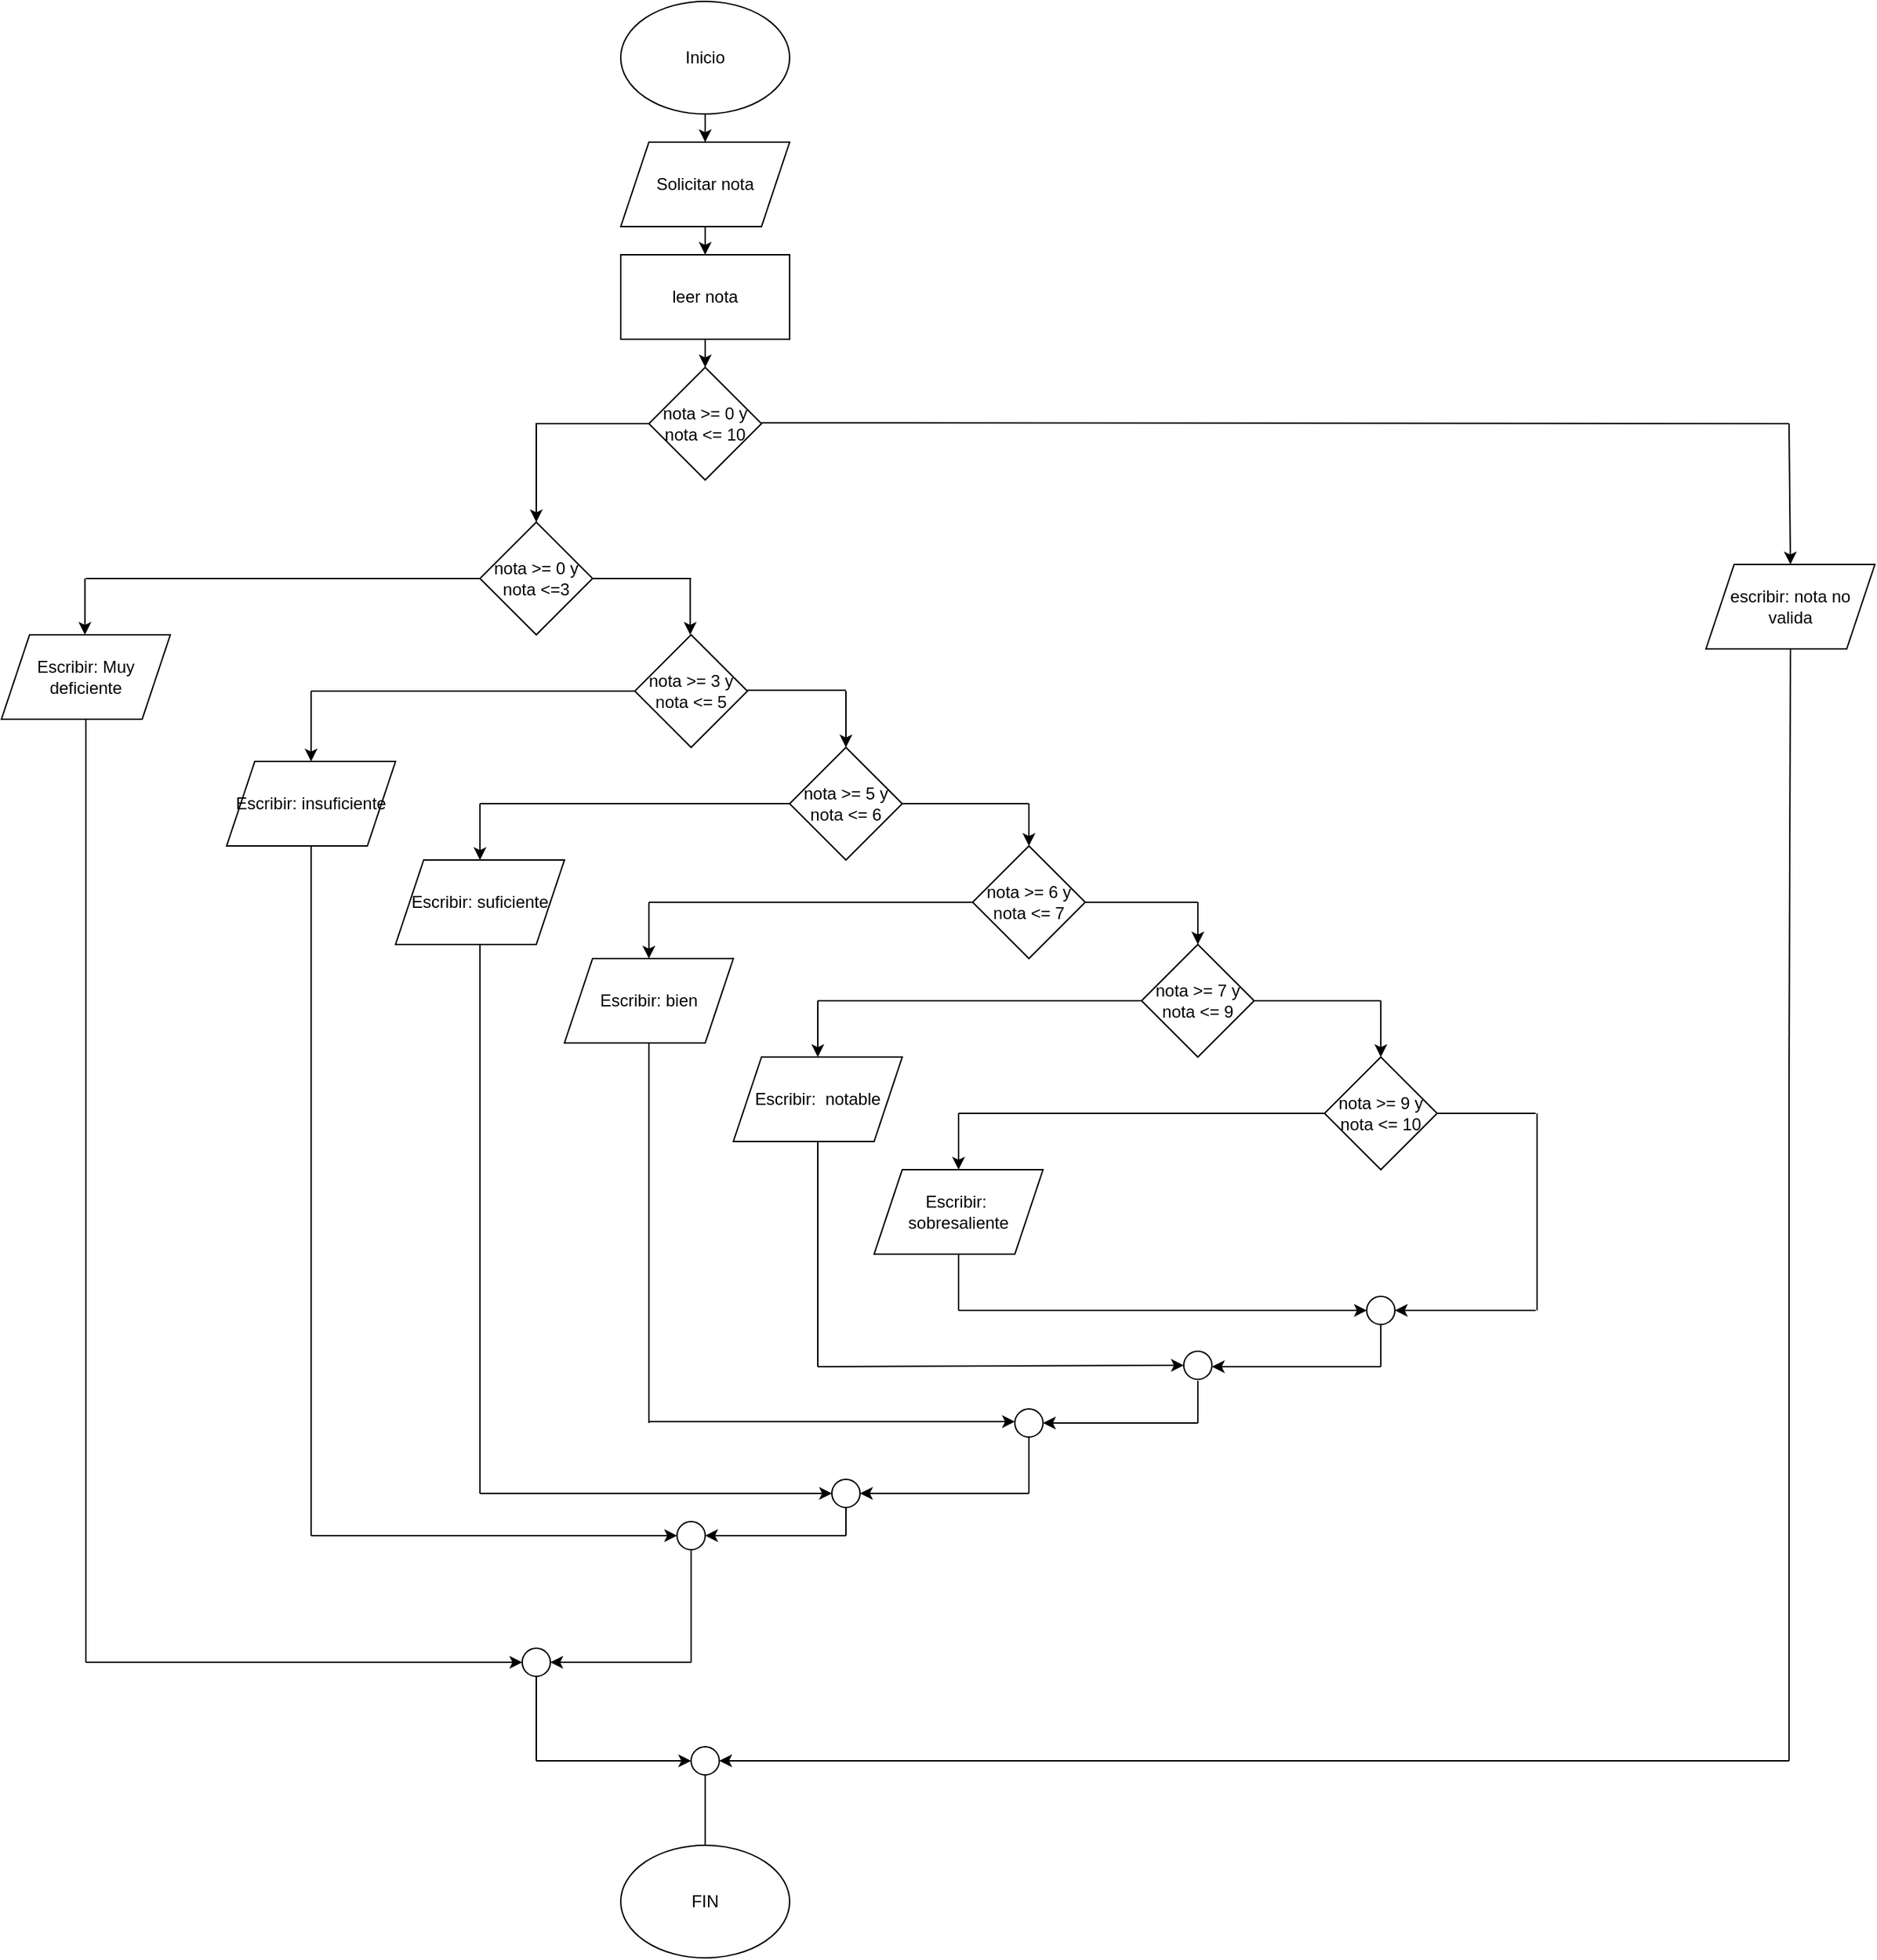 <mxfile version="22.1.7" type="github">
  <diagram name="Página-1" id="kZlgYaVZEwSZtMp0INDw">
    <mxGraphModel dx="1798" dy="743" grid="1" gridSize="10" guides="1" tooltips="1" connect="1" arrows="1" fold="1" page="1" pageScale="1" pageWidth="827" pageHeight="1169" math="0" shadow="0">
      <root>
        <mxCell id="0" />
        <mxCell id="1" parent="0" />
        <mxCell id="qvi3FXFzKSMQOO44Br2m-4" value="" style="edgeStyle=orthogonalEdgeStyle;rounded=0;orthogonalLoop=1;jettySize=auto;html=1;" edge="1" parent="1" source="qvi3FXFzKSMQOO44Br2m-2" target="qvi3FXFzKSMQOO44Br2m-3">
          <mxGeometry relative="1" as="geometry" />
        </mxCell>
        <mxCell id="qvi3FXFzKSMQOO44Br2m-2" value="Inicio" style="ellipse;whiteSpace=wrap;html=1;" vertex="1" parent="1">
          <mxGeometry x="470" y="190" width="120" height="80" as="geometry" />
        </mxCell>
        <mxCell id="qvi3FXFzKSMQOO44Br2m-6" value="" style="edgeStyle=orthogonalEdgeStyle;rounded=0;orthogonalLoop=1;jettySize=auto;html=1;" edge="1" parent="1" source="qvi3FXFzKSMQOO44Br2m-3" target="qvi3FXFzKSMQOO44Br2m-5">
          <mxGeometry relative="1" as="geometry" />
        </mxCell>
        <mxCell id="qvi3FXFzKSMQOO44Br2m-3" value="Solicitar nota" style="shape=parallelogram;perimeter=parallelogramPerimeter;whiteSpace=wrap;html=1;fixedSize=1;" vertex="1" parent="1">
          <mxGeometry x="470" y="290" width="120" height="60" as="geometry" />
        </mxCell>
        <mxCell id="qvi3FXFzKSMQOO44Br2m-8" value="" style="edgeStyle=orthogonalEdgeStyle;rounded=0;orthogonalLoop=1;jettySize=auto;html=1;" edge="1" parent="1" source="qvi3FXFzKSMQOO44Br2m-5" target="qvi3FXFzKSMQOO44Br2m-7">
          <mxGeometry relative="1" as="geometry" />
        </mxCell>
        <mxCell id="qvi3FXFzKSMQOO44Br2m-5" value="leer nota" style="whiteSpace=wrap;html=1;" vertex="1" parent="1">
          <mxGeometry x="470" y="370" width="120" height="60" as="geometry" />
        </mxCell>
        <mxCell id="qvi3FXFzKSMQOO44Br2m-10" value="" style="edgeStyle=orthogonalEdgeStyle;rounded=0;orthogonalLoop=1;jettySize=auto;html=1;" edge="1" parent="1" source="qvi3FXFzKSMQOO44Br2m-7" target="qvi3FXFzKSMQOO44Br2m-9">
          <mxGeometry relative="1" as="geometry" />
        </mxCell>
        <mxCell id="qvi3FXFzKSMQOO44Br2m-7" value="nota &amp;gt;= 0 y nota &amp;lt;= 10" style="rhombus;whiteSpace=wrap;html=1;" vertex="1" parent="1">
          <mxGeometry x="490" y="450" width="80" height="80" as="geometry" />
        </mxCell>
        <mxCell id="qvi3FXFzKSMQOO44Br2m-9" value="nota &amp;gt;= 0 y nota &amp;lt;=3" style="rhombus;whiteSpace=wrap;html=1;" vertex="1" parent="1">
          <mxGeometry x="370" y="560" width="80" height="80" as="geometry" />
        </mxCell>
        <mxCell id="qvi3FXFzKSMQOO44Br2m-11" value="Escribir: Muy deficiente" style="shape=parallelogram;perimeter=parallelogramPerimeter;whiteSpace=wrap;html=1;fixedSize=1;" vertex="1" parent="1">
          <mxGeometry x="30" y="640" width="120" height="60" as="geometry" />
        </mxCell>
        <mxCell id="qvi3FXFzKSMQOO44Br2m-24" value="" style="endArrow=none;html=1;rounded=0;" edge="1" parent="1">
          <mxGeometry width="50" height="50" relative="1" as="geometry">
            <mxPoint x="90" y="600" as="sourcePoint" />
            <mxPoint x="370" y="600" as="targetPoint" />
          </mxGeometry>
        </mxCell>
        <mxCell id="qvi3FXFzKSMQOO44Br2m-26" value="" style="endArrow=classic;html=1;rounded=0;" edge="1" parent="1">
          <mxGeometry width="50" height="50" relative="1" as="geometry">
            <mxPoint x="89.33" y="600" as="sourcePoint" />
            <mxPoint x="89.33" y="640" as="targetPoint" />
          </mxGeometry>
        </mxCell>
        <mxCell id="qvi3FXFzKSMQOO44Br2m-27" value="" style="endArrow=none;html=1;rounded=0;exitX=1;exitY=0.5;exitDx=0;exitDy=0;" edge="1" parent="1" source="qvi3FXFzKSMQOO44Br2m-9">
          <mxGeometry width="50" height="50" relative="1" as="geometry">
            <mxPoint x="510" y="700" as="sourcePoint" />
            <mxPoint x="520" y="600" as="targetPoint" />
          </mxGeometry>
        </mxCell>
        <mxCell id="qvi3FXFzKSMQOO44Br2m-28" value="" style="endArrow=classic;html=1;rounded=0;" edge="1" parent="1">
          <mxGeometry width="50" height="50" relative="1" as="geometry">
            <mxPoint x="519.33" y="600" as="sourcePoint" />
            <mxPoint x="519.33" y="640" as="targetPoint" />
          </mxGeometry>
        </mxCell>
        <mxCell id="qvi3FXFzKSMQOO44Br2m-29" value="nota &amp;gt;= 3 y nota &amp;lt;= 5" style="rhombus;whiteSpace=wrap;html=1;" vertex="1" parent="1">
          <mxGeometry x="480" y="640" width="80" height="80" as="geometry" />
        </mxCell>
        <mxCell id="qvi3FXFzKSMQOO44Br2m-30" value="" style="endArrow=none;html=1;rounded=0;entryX=0.5;entryY=1;entryDx=0;entryDy=0;" edge="1" parent="1" target="qvi3FXFzKSMQOO44Br2m-11">
          <mxGeometry width="50" height="50" relative="1" as="geometry">
            <mxPoint x="90" y="1200" as="sourcePoint" />
            <mxPoint x="560" y="650" as="targetPoint" />
          </mxGeometry>
        </mxCell>
        <mxCell id="qvi3FXFzKSMQOO44Br2m-32" value="" style="ellipse;whiteSpace=wrap;html=1;aspect=fixed;" vertex="1" parent="1">
          <mxGeometry x="400" y="1360" width="20" height="20" as="geometry" />
        </mxCell>
        <mxCell id="qvi3FXFzKSMQOO44Br2m-34" value="" style="endArrow=none;html=1;rounded=0;exitX=1;exitY=0.5;exitDx=0;exitDy=0;" edge="1" parent="1">
          <mxGeometry width="50" height="50" relative="1" as="geometry">
            <mxPoint x="570" y="489.33" as="sourcePoint" />
            <mxPoint x="1300" y="490" as="targetPoint" />
          </mxGeometry>
        </mxCell>
        <mxCell id="qvi3FXFzKSMQOO44Br2m-35" value="" style="endArrow=classic;html=1;rounded=0;entryX=0.5;entryY=0;entryDx=0;entryDy=0;" edge="1" parent="1" target="qvi3FXFzKSMQOO44Br2m-36">
          <mxGeometry width="50" height="50" relative="1" as="geometry">
            <mxPoint x="1300" y="490" as="sourcePoint" />
            <mxPoint x="849.33" y="540" as="targetPoint" />
          </mxGeometry>
        </mxCell>
        <mxCell id="qvi3FXFzKSMQOO44Br2m-36" value="escribir: nota no valida" style="shape=parallelogram;perimeter=parallelogramPerimeter;whiteSpace=wrap;html=1;fixedSize=1;" vertex="1" parent="1">
          <mxGeometry x="1241" y="590" width="120" height="60" as="geometry" />
        </mxCell>
        <mxCell id="qvi3FXFzKSMQOO44Br2m-39" value="" style="endArrow=none;html=1;rounded=0;entryX=0;entryY=0.5;entryDx=0;entryDy=0;" edge="1" parent="1" target="qvi3FXFzKSMQOO44Br2m-29">
          <mxGeometry width="50" height="50" relative="1" as="geometry">
            <mxPoint x="250" y="680" as="sourcePoint" />
            <mxPoint x="620" y="700" as="targetPoint" />
          </mxGeometry>
        </mxCell>
        <mxCell id="qvi3FXFzKSMQOO44Br2m-41" value="Escribir: insuficiente" style="shape=parallelogram;perimeter=parallelogramPerimeter;whiteSpace=wrap;html=1;fixedSize=1;" vertex="1" parent="1">
          <mxGeometry x="190" y="730" width="120" height="60" as="geometry" />
        </mxCell>
        <mxCell id="qvi3FXFzKSMQOO44Br2m-45" value="" style="endArrow=none;html=1;rounded=0;exitX=1;exitY=0.5;exitDx=0;exitDy=0;" edge="1" parent="1">
          <mxGeometry width="50" height="50" relative="1" as="geometry">
            <mxPoint x="560" y="679.33" as="sourcePoint" />
            <mxPoint x="630" y="679.33" as="targetPoint" />
          </mxGeometry>
        </mxCell>
        <mxCell id="qvi3FXFzKSMQOO44Br2m-46" value="" style="endArrow=classic;html=1;rounded=0;" edge="1" parent="1">
          <mxGeometry width="50" height="50" relative="1" as="geometry">
            <mxPoint x="630" y="680" as="sourcePoint" />
            <mxPoint x="630" y="720" as="targetPoint" />
          </mxGeometry>
        </mxCell>
        <mxCell id="qvi3FXFzKSMQOO44Br2m-47" value="" style="endArrow=none;html=1;rounded=0;entryX=0.5;entryY=1;entryDx=0;entryDy=0;" edge="1" parent="1" target="qvi3FXFzKSMQOO44Br2m-36">
          <mxGeometry width="50" height="50" relative="1" as="geometry">
            <mxPoint x="1300" y="960" as="sourcePoint" />
            <mxPoint x="870" y="670" as="targetPoint" />
          </mxGeometry>
        </mxCell>
        <mxCell id="qvi3FXFzKSMQOO44Br2m-49" value="nota &amp;gt;= 5 y nota &amp;lt;= 6" style="rhombus;whiteSpace=wrap;html=1;" vertex="1" parent="1">
          <mxGeometry x="590" y="720" width="80" height="80" as="geometry" />
        </mxCell>
        <mxCell id="qvi3FXFzKSMQOO44Br2m-53" value="" style="endArrow=classic;html=1;rounded=0;entryX=0.5;entryY=0;entryDx=0;entryDy=0;" edge="1" parent="1" target="qvi3FXFzKSMQOO44Br2m-41">
          <mxGeometry width="50" height="50" relative="1" as="geometry">
            <mxPoint x="250" y="680" as="sourcePoint" />
            <mxPoint x="250" y="720" as="targetPoint" />
          </mxGeometry>
        </mxCell>
        <mxCell id="qvi3FXFzKSMQOO44Br2m-54" value="" style="endArrow=none;html=1;rounded=0;entryX=0;entryY=0.5;entryDx=0;entryDy=0;" edge="1" parent="1" target="qvi3FXFzKSMQOO44Br2m-49">
          <mxGeometry width="50" height="50" relative="1" as="geometry">
            <mxPoint x="370" y="760" as="sourcePoint" />
            <mxPoint x="780" y="760" as="targetPoint" />
          </mxGeometry>
        </mxCell>
        <mxCell id="qvi3FXFzKSMQOO44Br2m-55" value="" style="endArrow=classic;html=1;rounded=0;" edge="1" parent="1">
          <mxGeometry width="50" height="50" relative="1" as="geometry">
            <mxPoint x="370" y="760" as="sourcePoint" />
            <mxPoint x="370" y="800" as="targetPoint" />
          </mxGeometry>
        </mxCell>
        <mxCell id="qvi3FXFzKSMQOO44Br2m-56" value="Escribir: suficiente" style="shape=parallelogram;perimeter=parallelogramPerimeter;whiteSpace=wrap;html=1;fixedSize=1;" vertex="1" parent="1">
          <mxGeometry x="310" y="800" width="120" height="60" as="geometry" />
        </mxCell>
        <mxCell id="qvi3FXFzKSMQOO44Br2m-57" value="" style="endArrow=none;html=1;rounded=0;exitX=1;exitY=0.5;exitDx=0;exitDy=0;" edge="1" parent="1" source="qvi3FXFzKSMQOO44Br2m-49">
          <mxGeometry width="50" height="50" relative="1" as="geometry">
            <mxPoint x="700" y="760" as="sourcePoint" />
            <mxPoint x="760" y="760" as="targetPoint" />
          </mxGeometry>
        </mxCell>
        <mxCell id="qvi3FXFzKSMQOO44Br2m-58" value="" style="endArrow=classic;html=1;rounded=0;" edge="1" parent="1">
          <mxGeometry width="50" height="50" relative="1" as="geometry">
            <mxPoint x="760" y="760" as="sourcePoint" />
            <mxPoint x="760" y="790" as="targetPoint" />
          </mxGeometry>
        </mxCell>
        <mxCell id="qvi3FXFzKSMQOO44Br2m-59" value="nota &amp;gt;= 6 y nota &amp;lt;= 7" style="rhombus;whiteSpace=wrap;html=1;" vertex="1" parent="1">
          <mxGeometry x="720" y="790" width="80" height="80" as="geometry" />
        </mxCell>
        <mxCell id="qvi3FXFzKSMQOO44Br2m-60" value="" style="endArrow=none;html=1;rounded=0;entryX=0;entryY=0.5;entryDx=0;entryDy=0;" edge="1" parent="1" target="qvi3FXFzKSMQOO44Br2m-59">
          <mxGeometry width="50" height="50" relative="1" as="geometry">
            <mxPoint x="490" y="830" as="sourcePoint" />
            <mxPoint x="600" y="770" as="targetPoint" />
          </mxGeometry>
        </mxCell>
        <mxCell id="qvi3FXFzKSMQOO44Br2m-61" value="" style="endArrow=classic;html=1;rounded=0;" edge="1" parent="1">
          <mxGeometry width="50" height="50" relative="1" as="geometry">
            <mxPoint x="490" y="830" as="sourcePoint" />
            <mxPoint x="490" y="870" as="targetPoint" />
          </mxGeometry>
        </mxCell>
        <mxCell id="qvi3FXFzKSMQOO44Br2m-62" value="" style="endArrow=none;html=1;rounded=0;exitX=1;exitY=0.5;exitDx=0;exitDy=0;" edge="1" parent="1" source="qvi3FXFzKSMQOO44Br2m-59">
          <mxGeometry width="50" height="50" relative="1" as="geometry">
            <mxPoint x="820" y="830" as="sourcePoint" />
            <mxPoint x="880" y="830" as="targetPoint" />
          </mxGeometry>
        </mxCell>
        <mxCell id="qvi3FXFzKSMQOO44Br2m-63" value="" style="endArrow=classic;html=1;rounded=0;" edge="1" parent="1">
          <mxGeometry width="50" height="50" relative="1" as="geometry">
            <mxPoint x="880" y="830" as="sourcePoint" />
            <mxPoint x="880" y="860" as="targetPoint" />
          </mxGeometry>
        </mxCell>
        <mxCell id="qvi3FXFzKSMQOO44Br2m-65" value="Escribir: bien" style="shape=parallelogram;perimeter=parallelogramPerimeter;whiteSpace=wrap;html=1;fixedSize=1;" vertex="1" parent="1">
          <mxGeometry x="430" y="870" width="120" height="60" as="geometry" />
        </mxCell>
        <mxCell id="qvi3FXFzKSMQOO44Br2m-66" value="nota &amp;gt;= 7 y nota &amp;lt;= 9" style="rhombus;whiteSpace=wrap;html=1;" vertex="1" parent="1">
          <mxGeometry x="840" y="860" width="80" height="80" as="geometry" />
        </mxCell>
        <mxCell id="qvi3FXFzKSMQOO44Br2m-67" value="" style="endArrow=none;html=1;rounded=0;entryX=0;entryY=0.5;entryDx=0;entryDy=0;" edge="1" parent="1" target="qvi3FXFzKSMQOO44Br2m-66">
          <mxGeometry width="50" height="50" relative="1" as="geometry">
            <mxPoint x="610" y="900" as="sourcePoint" />
            <mxPoint x="1030" y="890" as="targetPoint" />
          </mxGeometry>
        </mxCell>
        <mxCell id="qvi3FXFzKSMQOO44Br2m-68" value="" style="endArrow=classic;html=1;rounded=0;" edge="1" parent="1">
          <mxGeometry width="50" height="50" relative="1" as="geometry">
            <mxPoint x="610" y="900" as="sourcePoint" />
            <mxPoint x="610" y="940" as="targetPoint" />
          </mxGeometry>
        </mxCell>
        <mxCell id="qvi3FXFzKSMQOO44Br2m-69" value="Escribir:&amp;nbsp; notable" style="shape=parallelogram;perimeter=parallelogramPerimeter;whiteSpace=wrap;html=1;fixedSize=1;" vertex="1" parent="1">
          <mxGeometry x="550" y="940" width="120" height="60" as="geometry" />
        </mxCell>
        <mxCell id="qvi3FXFzKSMQOO44Br2m-71" value="" style="endArrow=none;html=1;rounded=0;exitX=1;exitY=0.5;exitDx=0;exitDy=0;" edge="1" parent="1" source="qvi3FXFzKSMQOO44Br2m-66">
          <mxGeometry width="50" height="50" relative="1" as="geometry">
            <mxPoint x="940" y="910" as="sourcePoint" />
            <mxPoint x="1010" y="900" as="targetPoint" />
          </mxGeometry>
        </mxCell>
        <mxCell id="qvi3FXFzKSMQOO44Br2m-72" value="" style="endArrow=classic;html=1;rounded=0;" edge="1" parent="1">
          <mxGeometry width="50" height="50" relative="1" as="geometry">
            <mxPoint x="1010" y="900" as="sourcePoint" />
            <mxPoint x="1010" y="940" as="targetPoint" />
          </mxGeometry>
        </mxCell>
        <mxCell id="qvi3FXFzKSMQOO44Br2m-73" value="nota &amp;gt;= 9 y nota &amp;lt;= 10" style="rhombus;whiteSpace=wrap;html=1;" vertex="1" parent="1">
          <mxGeometry x="970" y="940" width="80" height="80" as="geometry" />
        </mxCell>
        <mxCell id="qvi3FXFzKSMQOO44Br2m-74" value="" style="endArrow=none;html=1;rounded=0;entryX=0;entryY=0.5;entryDx=0;entryDy=0;" edge="1" parent="1" target="qvi3FXFzKSMQOO44Br2m-73">
          <mxGeometry width="50" height="50" relative="1" as="geometry">
            <mxPoint x="710" y="980" as="sourcePoint" />
            <mxPoint x="1140" y="990" as="targetPoint" />
          </mxGeometry>
        </mxCell>
        <mxCell id="qvi3FXFzKSMQOO44Br2m-75" value="" style="endArrow=classic;html=1;rounded=0;" edge="1" parent="1">
          <mxGeometry width="50" height="50" relative="1" as="geometry">
            <mxPoint x="710" y="980" as="sourcePoint" />
            <mxPoint x="710" y="1020" as="targetPoint" />
          </mxGeometry>
        </mxCell>
        <mxCell id="qvi3FXFzKSMQOO44Br2m-76" value="" style="endArrow=none;html=1;rounded=0;exitX=1;exitY=0.5;exitDx=0;exitDy=0;" edge="1" parent="1" source="qvi3FXFzKSMQOO44Br2m-73">
          <mxGeometry width="50" height="50" relative="1" as="geometry">
            <mxPoint x="1080" y="980" as="sourcePoint" />
            <mxPoint x="1120" y="980" as="targetPoint" />
          </mxGeometry>
        </mxCell>
        <mxCell id="qvi3FXFzKSMQOO44Br2m-78" value="Escribir:&amp;nbsp; sobresaliente" style="shape=parallelogram;perimeter=parallelogramPerimeter;whiteSpace=wrap;html=1;fixedSize=1;" vertex="1" parent="1">
          <mxGeometry x="650" y="1020" width="120" height="60" as="geometry" />
        </mxCell>
        <mxCell id="qvi3FXFzKSMQOO44Br2m-79" value="" style="endArrow=none;html=1;rounded=0;" edge="1" parent="1">
          <mxGeometry width="50" height="50" relative="1" as="geometry">
            <mxPoint x="1121" y="1120" as="sourcePoint" />
            <mxPoint x="1121" y="980" as="targetPoint" />
          </mxGeometry>
        </mxCell>
        <mxCell id="qvi3FXFzKSMQOO44Br2m-80" value="" style="endArrow=classic;html=1;rounded=0;entryX=1;entryY=0.5;entryDx=0;entryDy=0;" edge="1" parent="1" target="qvi3FXFzKSMQOO44Br2m-82">
          <mxGeometry width="50" height="50" relative="1" as="geometry">
            <mxPoint x="1120" y="1120" as="sourcePoint" />
            <mxPoint x="1030" y="1120" as="targetPoint" />
          </mxGeometry>
        </mxCell>
        <mxCell id="qvi3FXFzKSMQOO44Br2m-82" value="" style="ellipse;whiteSpace=wrap;html=1;aspect=fixed;" vertex="1" parent="1">
          <mxGeometry x="1000" y="1110" width="20" height="20" as="geometry" />
        </mxCell>
        <mxCell id="qvi3FXFzKSMQOO44Br2m-83" value="" style="endArrow=none;html=1;rounded=0;" edge="1" parent="1">
          <mxGeometry width="50" height="50" relative="1" as="geometry">
            <mxPoint x="710" y="1120" as="sourcePoint" />
            <mxPoint x="710" y="1080" as="targetPoint" />
          </mxGeometry>
        </mxCell>
        <mxCell id="qvi3FXFzKSMQOO44Br2m-84" value="" style="endArrow=classic;html=1;rounded=0;entryX=0;entryY=0.5;entryDx=0;entryDy=0;" edge="1" parent="1" target="qvi3FXFzKSMQOO44Br2m-82">
          <mxGeometry width="50" height="50" relative="1" as="geometry">
            <mxPoint x="710" y="1120" as="sourcePoint" />
            <mxPoint x="680" y="1130" as="targetPoint" />
          </mxGeometry>
        </mxCell>
        <mxCell id="qvi3FXFzKSMQOO44Br2m-85" value="" style="endArrow=none;html=1;rounded=0;" edge="1" parent="1">
          <mxGeometry width="50" height="50" relative="1" as="geometry">
            <mxPoint x="1300" y="1440" as="sourcePoint" />
            <mxPoint x="1300" y="960" as="targetPoint" />
          </mxGeometry>
        </mxCell>
        <mxCell id="qvi3FXFzKSMQOO44Br2m-86" value="" style="endArrow=none;html=1;rounded=0;" edge="1" parent="1">
          <mxGeometry width="50" height="50" relative="1" as="geometry">
            <mxPoint x="90" y="1370" as="sourcePoint" />
            <mxPoint x="90" y="1200" as="targetPoint" />
          </mxGeometry>
        </mxCell>
        <mxCell id="qvi3FXFzKSMQOO44Br2m-87" value="" style="endArrow=none;html=1;rounded=0;entryX=0.5;entryY=1;entryDx=0;entryDy=0;" edge="1" parent="1" target="qvi3FXFzKSMQOO44Br2m-69">
          <mxGeometry width="50" height="50" relative="1" as="geometry">
            <mxPoint x="610" y="1160" as="sourcePoint" />
            <mxPoint x="520" y="580" as="targetPoint" />
          </mxGeometry>
        </mxCell>
        <mxCell id="qvi3FXFzKSMQOO44Br2m-88" value="" style="endArrow=none;html=1;rounded=0;entryX=0.5;entryY=1;entryDx=0;entryDy=0;" edge="1" parent="1" target="qvi3FXFzKSMQOO44Br2m-82">
          <mxGeometry width="50" height="50" relative="1" as="geometry">
            <mxPoint x="1010" y="1160" as="sourcePoint" />
            <mxPoint x="980" y="1010" as="targetPoint" />
          </mxGeometry>
        </mxCell>
        <mxCell id="qvi3FXFzKSMQOO44Br2m-89" value="" style="endArrow=classic;html=1;rounded=0;" edge="1" parent="1">
          <mxGeometry width="50" height="50" relative="1" as="geometry">
            <mxPoint x="1010" y="1160" as="sourcePoint" />
            <mxPoint x="890" y="1160" as="targetPoint" />
          </mxGeometry>
        </mxCell>
        <mxCell id="qvi3FXFzKSMQOO44Br2m-90" value="" style="endArrow=classic;html=1;rounded=0;entryX=0;entryY=0.5;entryDx=0;entryDy=0;" edge="1" parent="1" target="qvi3FXFzKSMQOO44Br2m-91">
          <mxGeometry width="50" height="50" relative="1" as="geometry">
            <mxPoint x="610" y="1160" as="sourcePoint" />
            <mxPoint x="840" y="1160" as="targetPoint" />
          </mxGeometry>
        </mxCell>
        <mxCell id="qvi3FXFzKSMQOO44Br2m-91" value="" style="ellipse;whiteSpace=wrap;html=1;aspect=fixed;" vertex="1" parent="1">
          <mxGeometry x="870" y="1149" width="20" height="20" as="geometry" />
        </mxCell>
        <mxCell id="qvi3FXFzKSMQOO44Br2m-92" value="" style="endArrow=none;html=1;rounded=0;entryX=0.5;entryY=1;entryDx=0;entryDy=0;" edge="1" parent="1" target="qvi3FXFzKSMQOO44Br2m-65">
          <mxGeometry width="50" height="50" relative="1" as="geometry">
            <mxPoint x="490" y="1200" as="sourcePoint" />
            <mxPoint x="480" y="820" as="targetPoint" />
          </mxGeometry>
        </mxCell>
        <mxCell id="qvi3FXFzKSMQOO44Br2m-93" value="" style="endArrow=classic;html=1;rounded=0;" edge="1" parent="1">
          <mxGeometry width="50" height="50" relative="1" as="geometry">
            <mxPoint x="490" y="1199" as="sourcePoint" />
            <mxPoint x="750" y="1199" as="targetPoint" />
          </mxGeometry>
        </mxCell>
        <mxCell id="qvi3FXFzKSMQOO44Br2m-95" value="" style="ellipse;whiteSpace=wrap;html=1;aspect=fixed;" vertex="1" parent="1">
          <mxGeometry x="750" y="1190" width="20" height="20" as="geometry" />
        </mxCell>
        <mxCell id="qvi3FXFzKSMQOO44Br2m-96" value="" style="endArrow=classic;html=1;rounded=0;" edge="1" parent="1">
          <mxGeometry width="50" height="50" relative="1" as="geometry">
            <mxPoint x="880" y="1200" as="sourcePoint" />
            <mxPoint x="770" y="1200" as="targetPoint" />
          </mxGeometry>
        </mxCell>
        <mxCell id="qvi3FXFzKSMQOO44Br2m-97" value="" style="endArrow=none;html=1;rounded=0;entryX=0.5;entryY=1;entryDx=0;entryDy=0;" edge="1" parent="1">
          <mxGeometry width="50" height="50" relative="1" as="geometry">
            <mxPoint x="880" y="1200" as="sourcePoint" />
            <mxPoint x="880" y="1170" as="targetPoint" />
          </mxGeometry>
        </mxCell>
        <mxCell id="qvi3FXFzKSMQOO44Br2m-98" value="" style="endArrow=none;html=1;rounded=0;exitX=0.5;exitY=1;exitDx=0;exitDy=0;" edge="1" parent="1" source="qvi3FXFzKSMQOO44Br2m-56">
          <mxGeometry width="50" height="50" relative="1" as="geometry">
            <mxPoint x="370" y="870" as="sourcePoint" />
            <mxPoint x="370" y="1250" as="targetPoint" />
          </mxGeometry>
        </mxCell>
        <mxCell id="qvi3FXFzKSMQOO44Br2m-99" value="" style="endArrow=classic;html=1;rounded=0;entryX=0;entryY=0.5;entryDx=0;entryDy=0;" edge="1" parent="1" target="qvi3FXFzKSMQOO44Br2m-100">
          <mxGeometry width="50" height="50" relative="1" as="geometry">
            <mxPoint x="370" y="1250" as="sourcePoint" />
            <mxPoint x="610" y="1250" as="targetPoint" />
          </mxGeometry>
        </mxCell>
        <mxCell id="qvi3FXFzKSMQOO44Br2m-100" value="" style="ellipse;whiteSpace=wrap;html=1;aspect=fixed;" vertex="1" parent="1">
          <mxGeometry x="620" y="1240" width="20" height="20" as="geometry" />
        </mxCell>
        <mxCell id="qvi3FXFzKSMQOO44Br2m-101" value="" style="endArrow=none;html=1;rounded=0;exitX=0.5;exitY=1;exitDx=0;exitDy=0;" edge="1" parent="1" source="qvi3FXFzKSMQOO44Br2m-95">
          <mxGeometry width="50" height="50" relative="1" as="geometry">
            <mxPoint x="760" y="1230" as="sourcePoint" />
            <mxPoint x="760" y="1250" as="targetPoint" />
          </mxGeometry>
        </mxCell>
        <mxCell id="qvi3FXFzKSMQOO44Br2m-102" value="" style="endArrow=classic;html=1;rounded=0;" edge="1" parent="1">
          <mxGeometry width="50" height="50" relative="1" as="geometry">
            <mxPoint x="760" y="1250" as="sourcePoint" />
            <mxPoint x="640" y="1250" as="targetPoint" />
          </mxGeometry>
        </mxCell>
        <mxCell id="qvi3FXFzKSMQOO44Br2m-103" value="" style="endArrow=none;html=1;rounded=0;exitX=0.5;exitY=1;exitDx=0;exitDy=0;" edge="1" parent="1" source="qvi3FXFzKSMQOO44Br2m-41">
          <mxGeometry width="50" height="50" relative="1" as="geometry">
            <mxPoint x="250" y="900" as="sourcePoint" />
            <mxPoint x="250" y="1280" as="targetPoint" />
          </mxGeometry>
        </mxCell>
        <mxCell id="qvi3FXFzKSMQOO44Br2m-104" value="" style="endArrow=classic;html=1;rounded=0;entryX=0;entryY=0.5;entryDx=0;entryDy=0;" edge="1" parent="1" target="qvi3FXFzKSMQOO44Br2m-105">
          <mxGeometry width="50" height="50" relative="1" as="geometry">
            <mxPoint x="250" y="1280" as="sourcePoint" />
            <mxPoint x="500" y="1280" as="targetPoint" />
          </mxGeometry>
        </mxCell>
        <mxCell id="qvi3FXFzKSMQOO44Br2m-105" value="" style="ellipse;whiteSpace=wrap;html=1;aspect=fixed;" vertex="1" parent="1">
          <mxGeometry x="510" y="1270" width="20" height="20" as="geometry" />
        </mxCell>
        <mxCell id="qvi3FXFzKSMQOO44Br2m-107" value="" style="endArrow=none;html=1;rounded=0;exitX=0.5;exitY=1;exitDx=0;exitDy=0;" edge="1" parent="1" source="qvi3FXFzKSMQOO44Br2m-100">
          <mxGeometry width="50" height="50" relative="1" as="geometry">
            <mxPoint x="630" y="1270" as="sourcePoint" />
            <mxPoint x="630" y="1280" as="targetPoint" />
          </mxGeometry>
        </mxCell>
        <mxCell id="qvi3FXFzKSMQOO44Br2m-108" value="" style="endArrow=classic;html=1;rounded=0;entryX=1;entryY=0.5;entryDx=0;entryDy=0;" edge="1" parent="1" target="qvi3FXFzKSMQOO44Br2m-105">
          <mxGeometry width="50" height="50" relative="1" as="geometry">
            <mxPoint x="630" y="1280" as="sourcePoint" />
            <mxPoint x="440" y="1280" as="targetPoint" />
          </mxGeometry>
        </mxCell>
        <mxCell id="qvi3FXFzKSMQOO44Br2m-109" value="" style="endArrow=classic;html=1;rounded=0;entryX=0;entryY=0.5;entryDx=0;entryDy=0;" edge="1" parent="1">
          <mxGeometry width="50" height="50" relative="1" as="geometry">
            <mxPoint x="90" y="1370" as="sourcePoint" />
            <mxPoint x="400" y="1370" as="targetPoint" />
          </mxGeometry>
        </mxCell>
        <mxCell id="qvi3FXFzKSMQOO44Br2m-110" value="" style="endArrow=none;html=1;rounded=0;exitX=0.5;exitY=1;exitDx=0;exitDy=0;" edge="1" parent="1" source="qvi3FXFzKSMQOO44Br2m-105">
          <mxGeometry width="50" height="50" relative="1" as="geometry">
            <mxPoint x="510" y="1320" as="sourcePoint" />
            <mxPoint x="520" y="1370" as="targetPoint" />
          </mxGeometry>
        </mxCell>
        <mxCell id="qvi3FXFzKSMQOO44Br2m-111" value="" style="endArrow=classic;html=1;rounded=0;" edge="1" parent="1">
          <mxGeometry width="50" height="50" relative="1" as="geometry">
            <mxPoint x="520" y="1370" as="sourcePoint" />
            <mxPoint x="420" y="1370" as="targetPoint" />
          </mxGeometry>
        </mxCell>
        <mxCell id="qvi3FXFzKSMQOO44Br2m-112" value="" style="endArrow=none;html=1;rounded=0;exitX=0.5;exitY=1;exitDx=0;exitDy=0;" edge="1" parent="1" source="qvi3FXFzKSMQOO44Br2m-32">
          <mxGeometry width="50" height="50" relative="1" as="geometry">
            <mxPoint x="440" y="1410" as="sourcePoint" />
            <mxPoint x="410" y="1440" as="targetPoint" />
          </mxGeometry>
        </mxCell>
        <mxCell id="qvi3FXFzKSMQOO44Br2m-113" value="" style="endArrow=classic;html=1;rounded=0;entryX=0;entryY=0.5;entryDx=0;entryDy=0;" edge="1" parent="1" target="qvi3FXFzKSMQOO44Br2m-115">
          <mxGeometry width="50" height="50" relative="1" as="geometry">
            <mxPoint x="410" y="1440" as="sourcePoint" />
            <mxPoint x="510" y="1440" as="targetPoint" />
          </mxGeometry>
        </mxCell>
        <mxCell id="qvi3FXFzKSMQOO44Br2m-114" value="" style="endArrow=classic;html=1;rounded=0;entryX=1;entryY=0.5;entryDx=0;entryDy=0;" edge="1" parent="1" target="qvi3FXFzKSMQOO44Br2m-115">
          <mxGeometry width="50" height="50" relative="1" as="geometry">
            <mxPoint x="1300" y="1440" as="sourcePoint" />
            <mxPoint x="1000" y="1430" as="targetPoint" />
          </mxGeometry>
        </mxCell>
        <mxCell id="qvi3FXFzKSMQOO44Br2m-115" value="" style="ellipse;whiteSpace=wrap;html=1;aspect=fixed;" vertex="1" parent="1">
          <mxGeometry x="520" y="1430" width="20" height="20" as="geometry" />
        </mxCell>
        <mxCell id="qvi3FXFzKSMQOO44Br2m-116" value="FIN" style="ellipse;whiteSpace=wrap;html=1;" vertex="1" parent="1">
          <mxGeometry x="470" y="1500" width="120" height="80" as="geometry" />
        </mxCell>
        <mxCell id="qvi3FXFzKSMQOO44Br2m-117" value="" style="endArrow=none;html=1;rounded=0;exitX=0.5;exitY=1;exitDx=0;exitDy=0;" edge="1" parent="1" source="qvi3FXFzKSMQOO44Br2m-115">
          <mxGeometry width="50" height="50" relative="1" as="geometry">
            <mxPoint x="630" y="1480" as="sourcePoint" />
            <mxPoint x="530" y="1500" as="targetPoint" />
          </mxGeometry>
        </mxCell>
      </root>
    </mxGraphModel>
  </diagram>
</mxfile>
